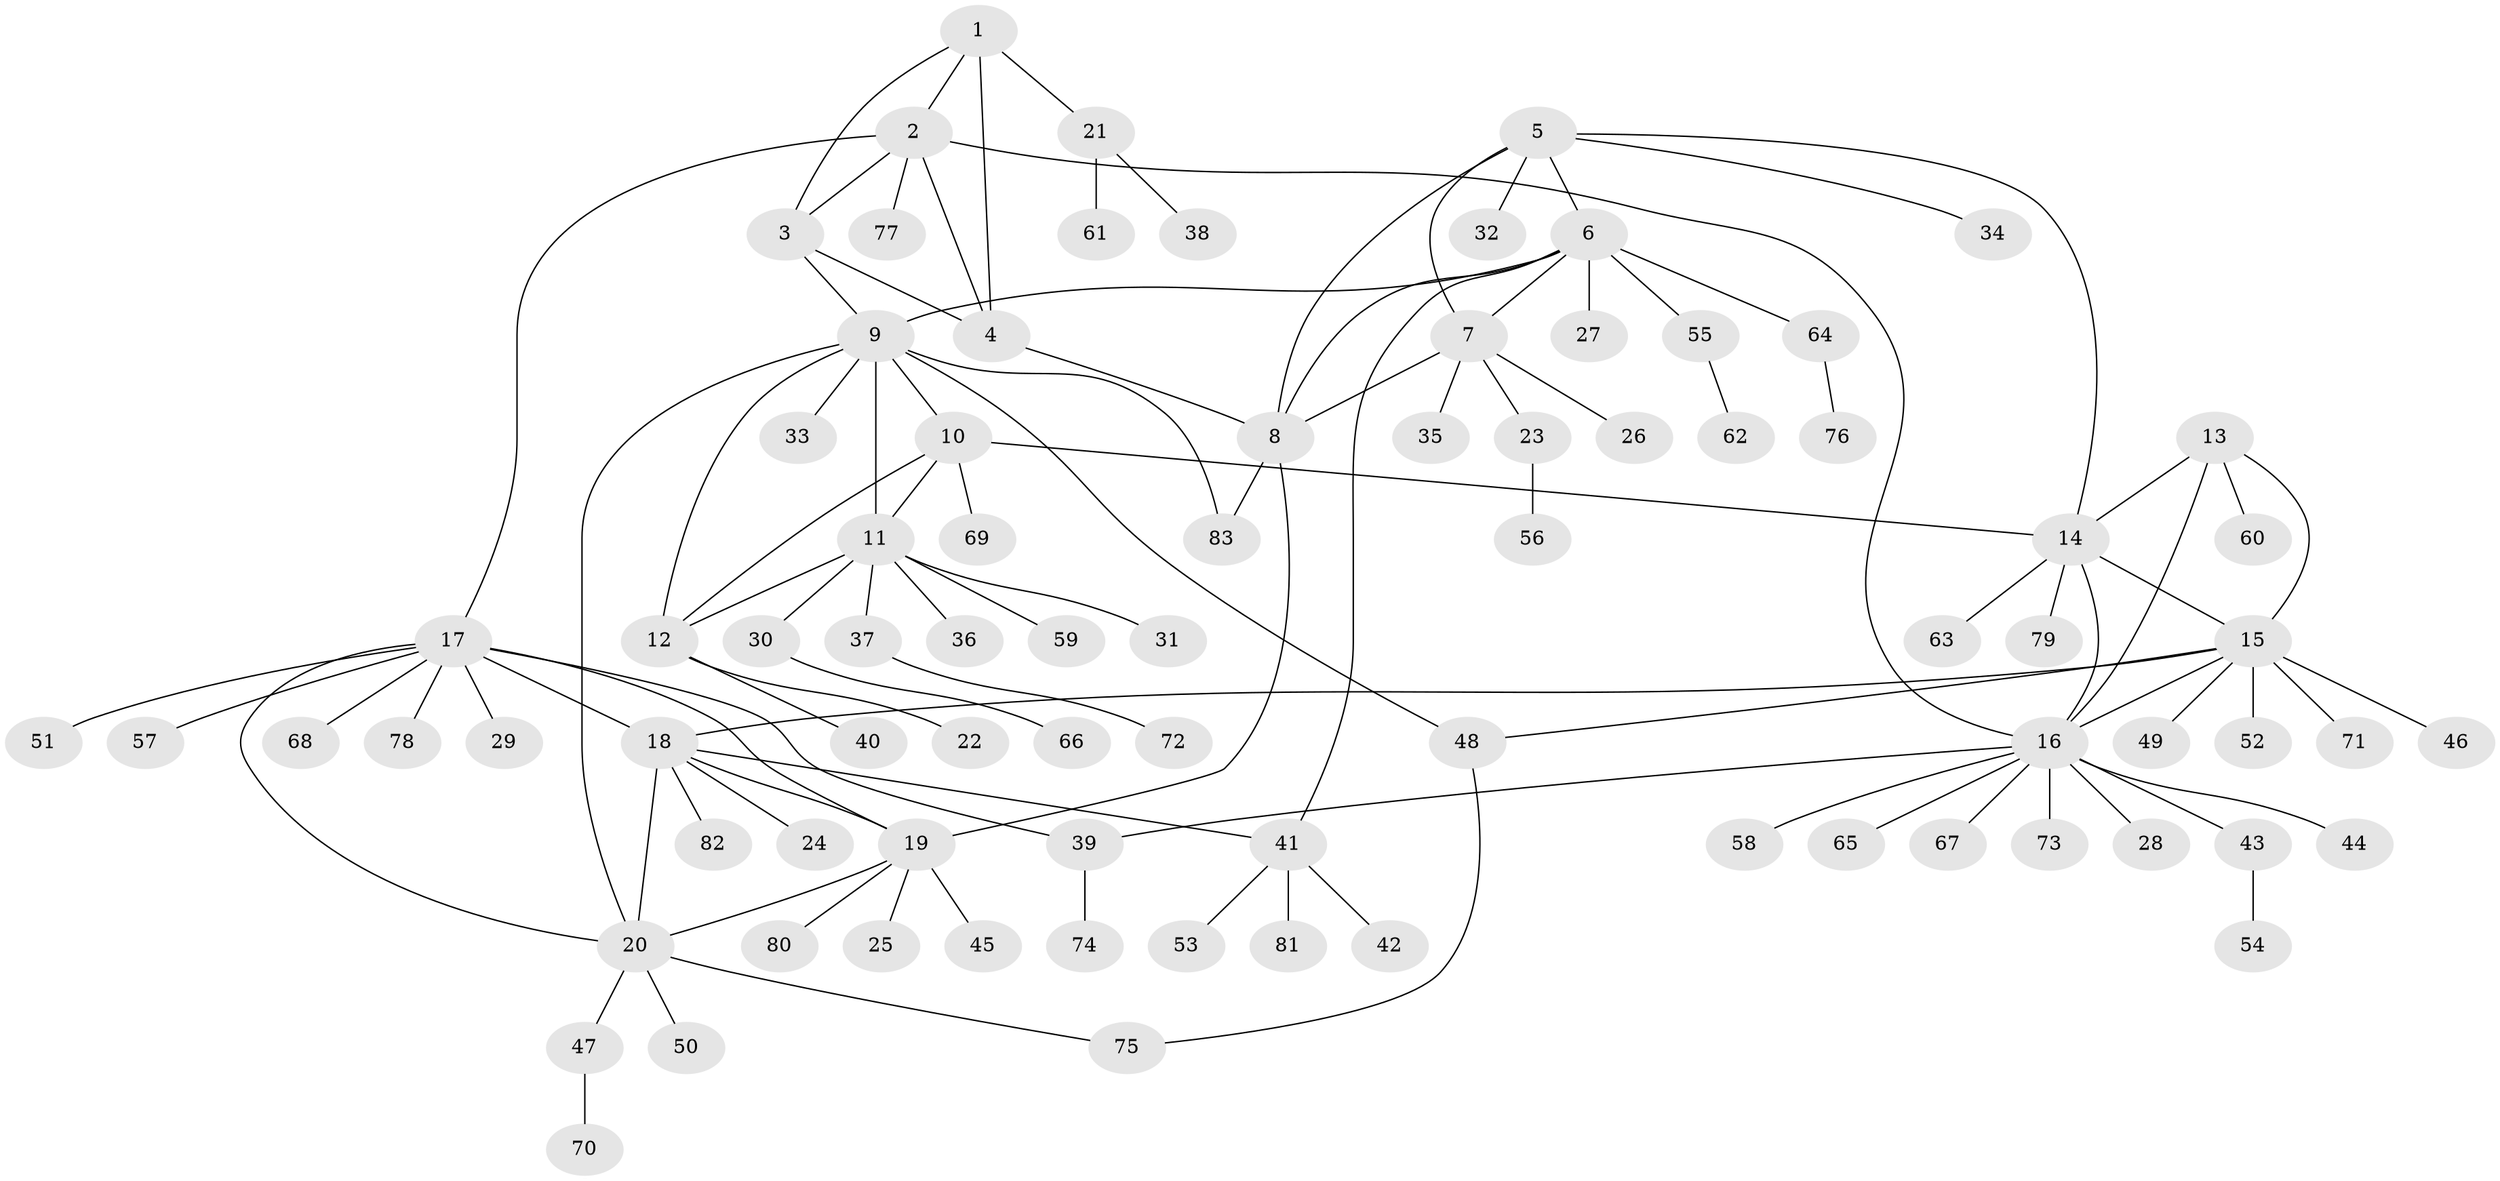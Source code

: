 // coarse degree distribution, {4: 0.09230769230769231, 3: 0.046153846153846156, 14: 0.015384615384615385, 8: 0.03076923076923077, 2: 0.1076923076923077, 15: 0.015384615384615385, 13: 0.015384615384615385, 9: 0.015384615384615385, 6: 0.015384615384615385, 7: 0.015384615384615385, 1: 0.6307692307692307}
// Generated by graph-tools (version 1.1) at 2025/24/03/03/25 07:24:11]
// undirected, 83 vertices, 108 edges
graph export_dot {
graph [start="1"]
  node [color=gray90,style=filled];
  1;
  2;
  3;
  4;
  5;
  6;
  7;
  8;
  9;
  10;
  11;
  12;
  13;
  14;
  15;
  16;
  17;
  18;
  19;
  20;
  21;
  22;
  23;
  24;
  25;
  26;
  27;
  28;
  29;
  30;
  31;
  32;
  33;
  34;
  35;
  36;
  37;
  38;
  39;
  40;
  41;
  42;
  43;
  44;
  45;
  46;
  47;
  48;
  49;
  50;
  51;
  52;
  53;
  54;
  55;
  56;
  57;
  58;
  59;
  60;
  61;
  62;
  63;
  64;
  65;
  66;
  67;
  68;
  69;
  70;
  71;
  72;
  73;
  74;
  75;
  76;
  77;
  78;
  79;
  80;
  81;
  82;
  83;
  1 -- 2;
  1 -- 3;
  1 -- 4;
  1 -- 21;
  2 -- 3;
  2 -- 4;
  2 -- 16;
  2 -- 17;
  2 -- 77;
  3 -- 4;
  3 -- 9;
  4 -- 8;
  5 -- 6;
  5 -- 7;
  5 -- 8;
  5 -- 14;
  5 -- 32;
  5 -- 34;
  6 -- 7;
  6 -- 8;
  6 -- 9;
  6 -- 27;
  6 -- 41;
  6 -- 55;
  6 -- 64;
  7 -- 8;
  7 -- 23;
  7 -- 26;
  7 -- 35;
  8 -- 19;
  8 -- 83;
  9 -- 10;
  9 -- 11;
  9 -- 12;
  9 -- 20;
  9 -- 33;
  9 -- 48;
  9 -- 83;
  10 -- 11;
  10 -- 12;
  10 -- 14;
  10 -- 69;
  11 -- 12;
  11 -- 30;
  11 -- 31;
  11 -- 36;
  11 -- 37;
  11 -- 59;
  12 -- 22;
  12 -- 40;
  13 -- 14;
  13 -- 15;
  13 -- 16;
  13 -- 60;
  14 -- 15;
  14 -- 16;
  14 -- 63;
  14 -- 79;
  15 -- 16;
  15 -- 18;
  15 -- 46;
  15 -- 48;
  15 -- 49;
  15 -- 52;
  15 -- 71;
  16 -- 28;
  16 -- 39;
  16 -- 43;
  16 -- 44;
  16 -- 58;
  16 -- 65;
  16 -- 67;
  16 -- 73;
  17 -- 18;
  17 -- 19;
  17 -- 20;
  17 -- 29;
  17 -- 39;
  17 -- 51;
  17 -- 57;
  17 -- 68;
  17 -- 78;
  18 -- 19;
  18 -- 20;
  18 -- 24;
  18 -- 41;
  18 -- 82;
  19 -- 20;
  19 -- 25;
  19 -- 45;
  19 -- 80;
  20 -- 47;
  20 -- 50;
  20 -- 75;
  21 -- 38;
  21 -- 61;
  23 -- 56;
  30 -- 66;
  37 -- 72;
  39 -- 74;
  41 -- 42;
  41 -- 53;
  41 -- 81;
  43 -- 54;
  47 -- 70;
  48 -- 75;
  55 -- 62;
  64 -- 76;
}
